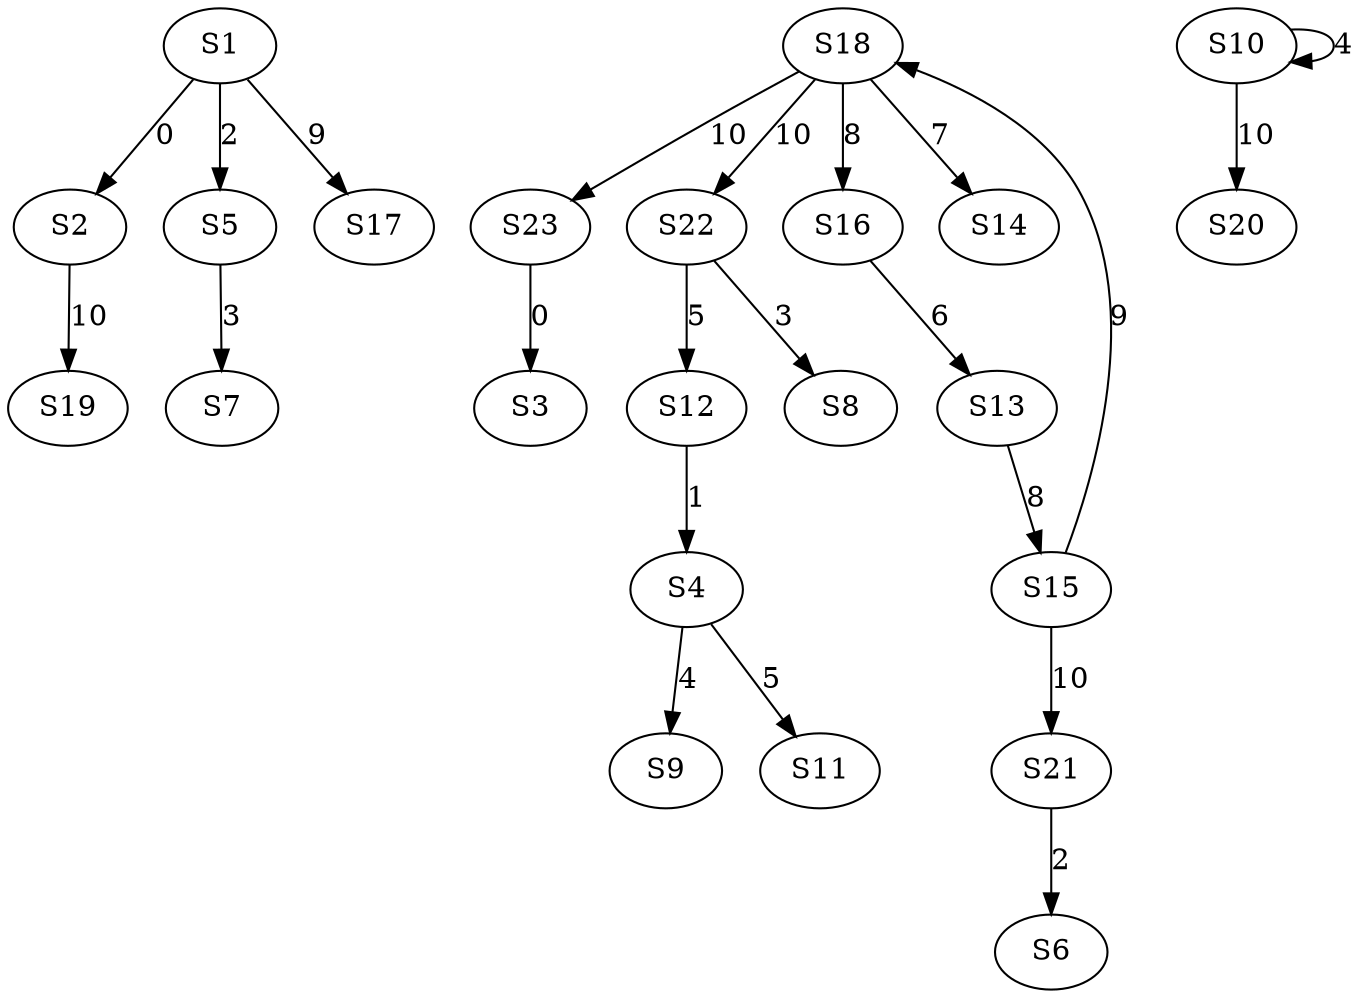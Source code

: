 strict digraph {
	S1 -> S2 [ label = 0 ];
	S23 -> S3 [ label = 0 ];
	S12 -> S4 [ label = 1 ];
	S1 -> S5 [ label = 2 ];
	S21 -> S6 [ label = 2 ];
	S5 -> S7 [ label = 3 ];
	S22 -> S8 [ label = 3 ];
	S4 -> S9 [ label = 4 ];
	S10 -> S10 [ label = 4 ];
	S4 -> S11 [ label = 5 ];
	S22 -> S12 [ label = 5 ];
	S16 -> S13 [ label = 6 ];
	S18 -> S14 [ label = 7 ];
	S13 -> S15 [ label = 8 ];
	S18 -> S16 [ label = 8 ];
	S1 -> S17 [ label = 9 ];
	S15 -> S18 [ label = 9 ];
	S2 -> S19 [ label = 10 ];
	S10 -> S20 [ label = 10 ];
	S15 -> S21 [ label = 10 ];
	S18 -> S22 [ label = 10 ];
	S18 -> S23 [ label = 10 ];
}